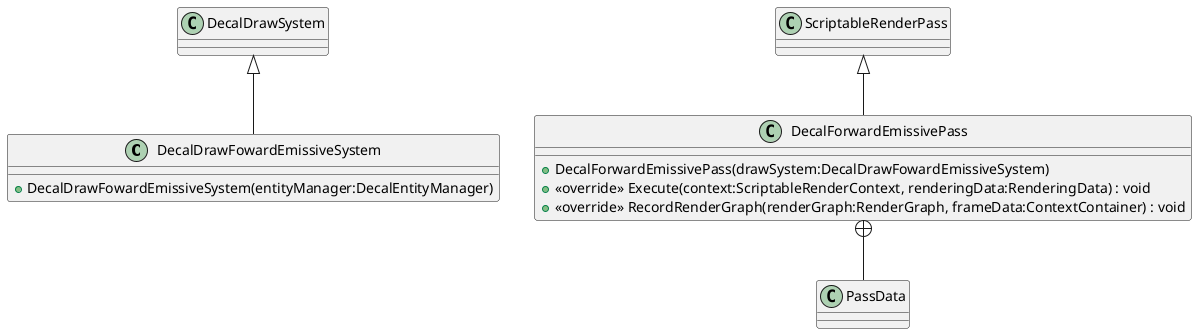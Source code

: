 @startuml
class DecalDrawFowardEmissiveSystem {
    + DecalDrawFowardEmissiveSystem(entityManager:DecalEntityManager)
}
class DecalForwardEmissivePass {
    + DecalForwardEmissivePass(drawSystem:DecalDrawFowardEmissiveSystem)
    + <<override>> Execute(context:ScriptableRenderContext, renderingData:RenderingData) : void
    + <<override>> RecordRenderGraph(renderGraph:RenderGraph, frameData:ContextContainer) : void
}
class PassData {
}
DecalDrawSystem <|-- DecalDrawFowardEmissiveSystem
ScriptableRenderPass <|-- DecalForwardEmissivePass
DecalForwardEmissivePass +-- PassData
@enduml

